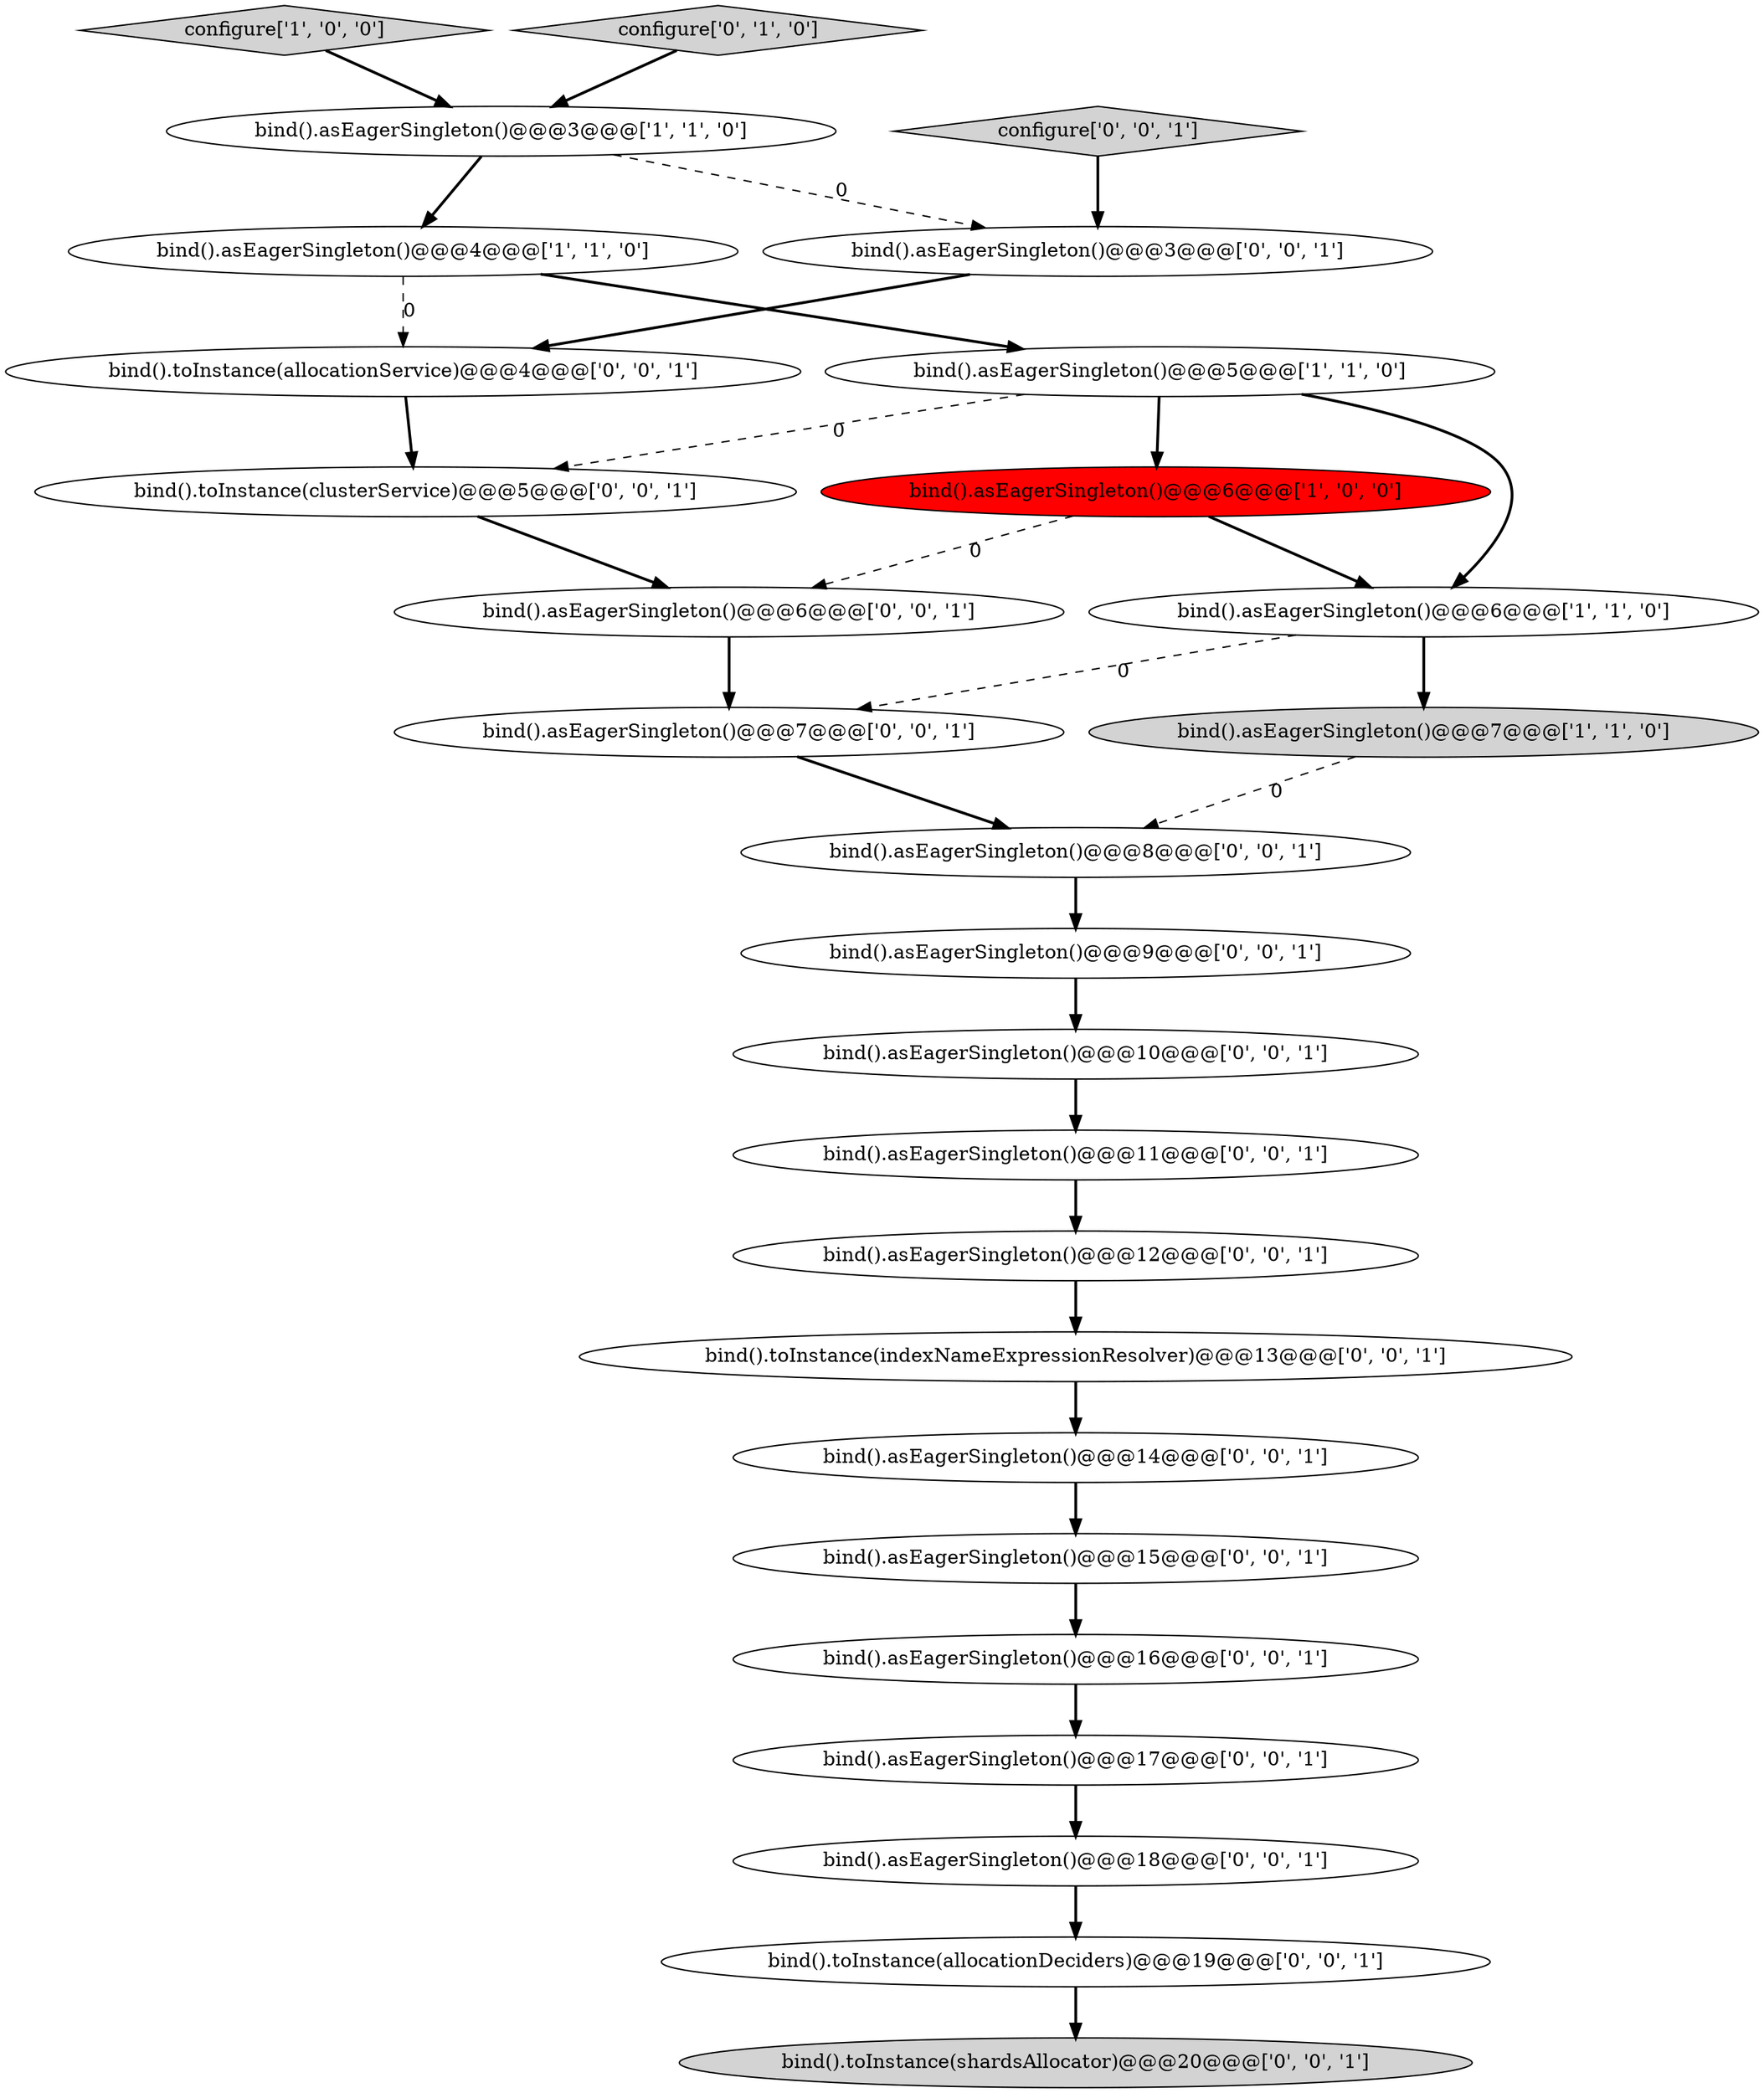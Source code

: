 digraph {
23 [style = filled, label = "bind().asEagerSingleton()@@@14@@@['0', '0', '1']", fillcolor = white, shape = ellipse image = "AAA0AAABBB3BBB"];
20 [style = filled, label = "bind().asEagerSingleton()@@@10@@@['0', '0', '1']", fillcolor = white, shape = ellipse image = "AAA0AAABBB3BBB"];
14 [style = filled, label = "bind().asEagerSingleton()@@@6@@@['0', '0', '1']", fillcolor = white, shape = ellipse image = "AAA0AAABBB3BBB"];
12 [style = filled, label = "bind().asEagerSingleton()@@@7@@@['0', '0', '1']", fillcolor = white, shape = ellipse image = "AAA0AAABBB3BBB"];
15 [style = filled, label = "bind().asEagerSingleton()@@@9@@@['0', '0', '1']", fillcolor = white, shape = ellipse image = "AAA0AAABBB3BBB"];
26 [style = filled, label = "bind().toInstance(shardsAllocator)@@@20@@@['0', '0', '1']", fillcolor = lightgray, shape = ellipse image = "AAA0AAABBB3BBB"];
5 [style = filled, label = "bind().asEagerSingleton()@@@6@@@['1', '1', '0']", fillcolor = white, shape = ellipse image = "AAA0AAABBB1BBB"];
17 [style = filled, label = "bind().toInstance(clusterService)@@@5@@@['0', '0', '1']", fillcolor = white, shape = ellipse image = "AAA0AAABBB3BBB"];
8 [style = filled, label = "bind().asEagerSingleton()@@@8@@@['0', '0', '1']", fillcolor = white, shape = ellipse image = "AAA0AAABBB3BBB"];
11 [style = filled, label = "bind().asEagerSingleton()@@@16@@@['0', '0', '1']", fillcolor = white, shape = ellipse image = "AAA0AAABBB3BBB"];
3 [style = filled, label = "bind().asEagerSingleton()@@@4@@@['1', '1', '0']", fillcolor = white, shape = ellipse image = "AAA0AAABBB1BBB"];
19 [style = filled, label = "bind().asEagerSingleton()@@@3@@@['0', '0', '1']", fillcolor = white, shape = ellipse image = "AAA0AAABBB3BBB"];
25 [style = filled, label = "bind().asEagerSingleton()@@@17@@@['0', '0', '1']", fillcolor = white, shape = ellipse image = "AAA0AAABBB3BBB"];
0 [style = filled, label = "bind().asEagerSingleton()@@@7@@@['1', '1', '0']", fillcolor = lightgray, shape = ellipse image = "AAA0AAABBB1BBB"];
22 [style = filled, label = "bind().asEagerSingleton()@@@12@@@['0', '0', '1']", fillcolor = white, shape = ellipse image = "AAA0AAABBB3BBB"];
9 [style = filled, label = "bind().toInstance(indexNameExpressionResolver)@@@13@@@['0', '0', '1']", fillcolor = white, shape = ellipse image = "AAA0AAABBB3BBB"];
16 [style = filled, label = "bind().asEagerSingleton()@@@18@@@['0', '0', '1']", fillcolor = white, shape = ellipse image = "AAA0AAABBB3BBB"];
18 [style = filled, label = "bind().toInstance(allocationDeciders)@@@19@@@['0', '0', '1']", fillcolor = white, shape = ellipse image = "AAA0AAABBB3BBB"];
13 [style = filled, label = "bind().asEagerSingleton()@@@15@@@['0', '0', '1']", fillcolor = white, shape = ellipse image = "AAA0AAABBB3BBB"];
6 [style = filled, label = "configure['1', '0', '0']", fillcolor = lightgray, shape = diamond image = "AAA0AAABBB1BBB"];
4 [style = filled, label = "bind().asEagerSingleton()@@@5@@@['1', '1', '0']", fillcolor = white, shape = ellipse image = "AAA0AAABBB1BBB"];
7 [style = filled, label = "configure['0', '1', '0']", fillcolor = lightgray, shape = diamond image = "AAA0AAABBB2BBB"];
2 [style = filled, label = "bind().asEagerSingleton()@@@3@@@['1', '1', '0']", fillcolor = white, shape = ellipse image = "AAA0AAABBB1BBB"];
24 [style = filled, label = "configure['0', '0', '1']", fillcolor = lightgray, shape = diamond image = "AAA0AAABBB3BBB"];
10 [style = filled, label = "bind().toInstance(allocationService)@@@4@@@['0', '0', '1']", fillcolor = white, shape = ellipse image = "AAA0AAABBB3BBB"];
21 [style = filled, label = "bind().asEagerSingleton()@@@11@@@['0', '0', '1']", fillcolor = white, shape = ellipse image = "AAA0AAABBB3BBB"];
1 [style = filled, label = "bind().asEagerSingleton()@@@6@@@['1', '0', '0']", fillcolor = red, shape = ellipse image = "AAA1AAABBB1BBB"];
1->5 [style = bold, label=""];
5->12 [style = dashed, label="0"];
16->18 [style = bold, label=""];
2->19 [style = dashed, label="0"];
24->19 [style = bold, label=""];
8->15 [style = bold, label=""];
4->17 [style = dashed, label="0"];
1->14 [style = dashed, label="0"];
2->3 [style = bold, label=""];
22->9 [style = bold, label=""];
18->26 [style = bold, label=""];
19->10 [style = bold, label=""];
10->17 [style = bold, label=""];
25->16 [style = bold, label=""];
3->4 [style = bold, label=""];
13->11 [style = bold, label=""];
6->2 [style = bold, label=""];
20->21 [style = bold, label=""];
9->23 [style = bold, label=""];
5->0 [style = bold, label=""];
17->14 [style = bold, label=""];
21->22 [style = bold, label=""];
7->2 [style = bold, label=""];
12->8 [style = bold, label=""];
15->20 [style = bold, label=""];
23->13 [style = bold, label=""];
14->12 [style = bold, label=""];
0->8 [style = dashed, label="0"];
4->1 [style = bold, label=""];
3->10 [style = dashed, label="0"];
4->5 [style = bold, label=""];
11->25 [style = bold, label=""];
}
